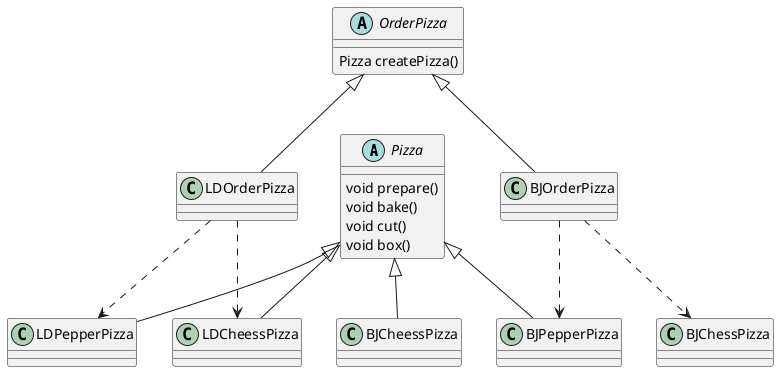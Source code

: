 @startuml

abstract class Pizza{
    void prepare()
    void bake()
    void cut()
    void box()
}
class BJCheessPizza
class BJPepperPizza
class LDCheessPizza
class LDPepperPizza
Pizza <|-- BJCheessPizza
Pizza <|-- BJPepperPizza
Pizza <|-- LDCheessPizza
Pizza <|-- LDPepperPizza

abstract class OrderPizza{
    Pizza createPizza()
}
class BJOrderPizza
class LDOrderPizza
OrderPizza <|-- BJOrderPizza
OrderPizza <|-- LDOrderPizza
BJOrderPizza ..> BJChessPizza
BJOrderPizza ..> BJPepperPizza
LDOrderPizza ..> LDCheessPizza
LDOrderPizza ..> LDPepperPizza

@enduml
